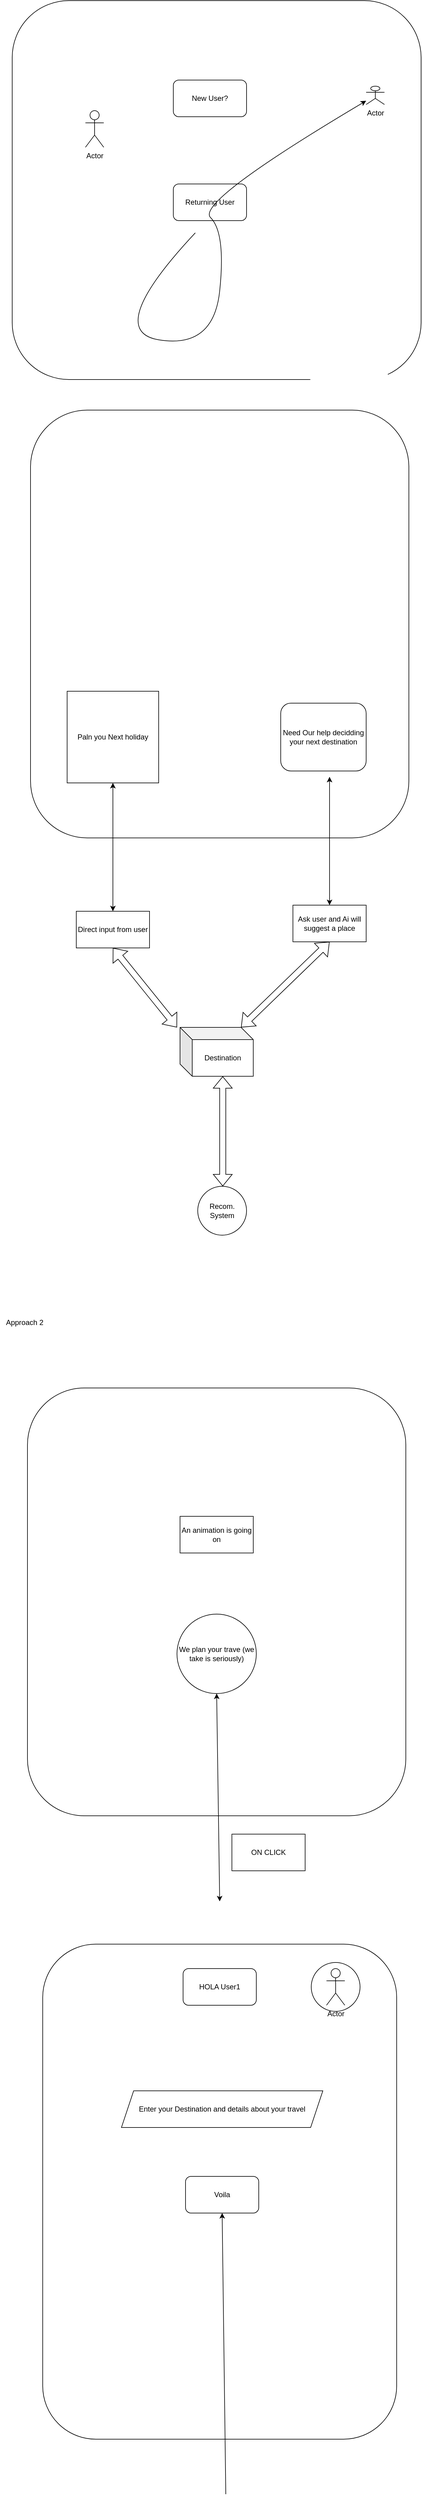 <mxfile version="24.2.0" type="github">
  <diagram name="Page-1" id="Xr403WYXMtWlzFswWIsv">
    <mxGraphModel dx="1539" dy="882" grid="1" gridSize="10" guides="1" tooltips="1" connect="1" arrows="1" fold="1" page="1" pageScale="1" pageWidth="827" pageHeight="1169" math="0" shadow="0">
      <root>
        <mxCell id="0" />
        <mxCell id="1" parent="0" />
        <mxCell id="hGo4nkmvKoXyk2I0VHMq-2" value="" style="rounded=1;whiteSpace=wrap;html=1;" vertex="1" parent="1">
          <mxGeometry x="90" y="10" width="670" height="620" as="geometry" />
        </mxCell>
        <mxCell id="hGo4nkmvKoXyk2I0VHMq-3" value="New User?" style="rounded=1;whiteSpace=wrap;html=1;" vertex="1" parent="1">
          <mxGeometry x="354" y="140" width="120" height="60" as="geometry" />
        </mxCell>
        <mxCell id="hGo4nkmvKoXyk2I0VHMq-4" value="Returning User" style="rounded=1;whiteSpace=wrap;html=1;" vertex="1" parent="1">
          <mxGeometry x="354" y="310" width="120" height="60" as="geometry" />
        </mxCell>
        <mxCell id="hGo4nkmvKoXyk2I0VHMq-5" value="Actor" style="shape=umlActor;verticalLabelPosition=bottom;verticalAlign=top;html=1;outlineConnect=0;" vertex="1" parent="1">
          <mxGeometry x="210" y="190" width="30" height="60" as="geometry" />
        </mxCell>
        <mxCell id="hGo4nkmvKoXyk2I0VHMq-6" value="Actor" style="shape=umlActor;verticalLabelPosition=bottom;verticalAlign=top;html=1;outlineConnect=0;" vertex="1" parent="1">
          <mxGeometry x="670" y="150" width="30" height="30" as="geometry" />
        </mxCell>
        <mxCell id="hGo4nkmvKoXyk2I0VHMq-7" value="" style="curved=1;endArrow=classic;html=1;rounded=0;" edge="1" parent="1" target="hGo4nkmvKoXyk2I0VHMq-6">
          <mxGeometry width="50" height="50" relative="1" as="geometry">
            <mxPoint x="390" y="390" as="sourcePoint" />
            <mxPoint x="440" y="340" as="targetPoint" />
            <Array as="points">
              <mxPoint x="240" y="550" />
              <mxPoint x="420" y="580" />
              <mxPoint x="440" y="390" />
              <mxPoint x="390" y="340" />
            </Array>
          </mxGeometry>
        </mxCell>
        <mxCell id="hGo4nkmvKoXyk2I0VHMq-14" value="" style="rounded=1;whiteSpace=wrap;html=1;" vertex="1" parent="1">
          <mxGeometry x="120" y="680" width="620" height="700" as="geometry" />
        </mxCell>
        <mxCell id="hGo4nkmvKoXyk2I0VHMq-15" value="Paln you Next holiday" style="whiteSpace=wrap;html=1;aspect=fixed;" vertex="1" parent="1">
          <mxGeometry x="180" y="1140" width="150" height="150" as="geometry" />
        </mxCell>
        <mxCell id="hGo4nkmvKoXyk2I0VHMq-16" value="Need Our help decidding your next destination" style="rounded=1;whiteSpace=wrap;html=1;" vertex="1" parent="1">
          <mxGeometry x="530" y="1159.5" width="140" height="111" as="geometry" />
        </mxCell>
        <mxCell id="hGo4nkmvKoXyk2I0VHMq-18" value="" style="endArrow=classic;startArrow=classic;html=1;rounded=0;" edge="1" parent="1" target="hGo4nkmvKoXyk2I0VHMq-15">
          <mxGeometry width="50" height="50" relative="1" as="geometry">
            <mxPoint x="255" y="1500" as="sourcePoint" />
            <mxPoint x="440" y="1460" as="targetPoint" />
          </mxGeometry>
        </mxCell>
        <mxCell id="hGo4nkmvKoXyk2I0VHMq-19" value="Direct input from user" style="whiteSpace=wrap;html=1;" vertex="1" parent="1">
          <mxGeometry x="195" y="1500" width="120" height="60" as="geometry" />
        </mxCell>
        <mxCell id="hGo4nkmvKoXyk2I0VHMq-20" value="Ask user and Ai will suggest a place" style="whiteSpace=wrap;html=1;" vertex="1" parent="1">
          <mxGeometry x="550" y="1490" width="120" height="60" as="geometry" />
        </mxCell>
        <mxCell id="hGo4nkmvKoXyk2I0VHMq-21" value="" style="endArrow=classic;startArrow=classic;html=1;rounded=0;" edge="1" parent="1">
          <mxGeometry width="50" height="50" relative="1" as="geometry">
            <mxPoint x="610" y="1490" as="sourcePoint" />
            <mxPoint x="610" y="1280" as="targetPoint" />
          </mxGeometry>
        </mxCell>
        <mxCell id="hGo4nkmvKoXyk2I0VHMq-22" value="" style="shape=flexArrow;endArrow=classic;startArrow=classic;html=1;rounded=0;entryX=0.5;entryY=1;entryDx=0;entryDy=0;" edge="1" parent="1" target="hGo4nkmvKoXyk2I0VHMq-19">
          <mxGeometry width="100" height="100" relative="1" as="geometry">
            <mxPoint x="360" y="1690" as="sourcePoint" />
            <mxPoint x="460" y="1590" as="targetPoint" />
          </mxGeometry>
        </mxCell>
        <mxCell id="hGo4nkmvKoXyk2I0VHMq-23" value="" style="shape=flexArrow;endArrow=classic;startArrow=classic;html=1;rounded=0;entryX=0.5;entryY=1;entryDx=0;entryDy=0;exitX=0;exitY=0;exitDx=100;exitDy=0;exitPerimeter=0;" edge="1" parent="1" source="hGo4nkmvKoXyk2I0VHMq-24">
          <mxGeometry width="100" height="100" relative="1" as="geometry">
            <mxPoint x="480" y="1680" as="sourcePoint" />
            <mxPoint x="610" y="1550" as="targetPoint" />
          </mxGeometry>
        </mxCell>
        <mxCell id="hGo4nkmvKoXyk2I0VHMq-24" value="Destination" style="shape=cube;whiteSpace=wrap;html=1;boundedLbl=1;backgroundOutline=1;darkOpacity=0.05;darkOpacity2=0.1;" vertex="1" parent="1">
          <mxGeometry x="365" y="1690" width="120" height="80" as="geometry" />
        </mxCell>
        <mxCell id="hGo4nkmvKoXyk2I0VHMq-25" value="" style="shape=flexArrow;endArrow=classic;startArrow=classic;html=1;rounded=0;entryX=0;entryY=0;entryDx=70;entryDy=80;entryPerimeter=0;" edge="1" parent="1" target="hGo4nkmvKoXyk2I0VHMq-24">
          <mxGeometry width="100" height="100" relative="1" as="geometry">
            <mxPoint x="435" y="1950" as="sourcePoint" />
            <mxPoint x="460" y="1840" as="targetPoint" />
          </mxGeometry>
        </mxCell>
        <mxCell id="hGo4nkmvKoXyk2I0VHMq-26" value="Recom. System" style="ellipse;whiteSpace=wrap;html=1;aspect=fixed;" vertex="1" parent="1">
          <mxGeometry x="394" y="1950" width="80" height="80" as="geometry" />
        </mxCell>
        <mxCell id="hGo4nkmvKoXyk2I0VHMq-27" value="" style="rounded=1;whiteSpace=wrap;html=1;" vertex="1" parent="1">
          <mxGeometry x="115" y="2280" width="620" height="700" as="geometry" />
        </mxCell>
        <mxCell id="hGo4nkmvKoXyk2I0VHMq-28" value="Approach 2&lt;div&gt;&lt;br&gt;&lt;/div&gt;" style="text;html=1;align=center;verticalAlign=middle;resizable=0;points=[];autosize=1;strokeColor=none;fillColor=none;" vertex="1" parent="1">
          <mxGeometry x="70" y="2160" width="80" height="40" as="geometry" />
        </mxCell>
        <mxCell id="hGo4nkmvKoXyk2I0VHMq-30" value="An animation is going on" style="rounded=0;whiteSpace=wrap;html=1;" vertex="1" parent="1">
          <mxGeometry x="365" y="2490" width="120" height="60" as="geometry" />
        </mxCell>
        <mxCell id="hGo4nkmvKoXyk2I0VHMq-31" value="We plan your trave (we take is seriously)" style="ellipse;whiteSpace=wrap;html=1;aspect=fixed;" vertex="1" parent="1">
          <mxGeometry x="360" y="2650" width="130" height="130" as="geometry" />
        </mxCell>
        <mxCell id="hGo4nkmvKoXyk2I0VHMq-32" value="" style="endArrow=classic;startArrow=classic;html=1;rounded=0;entryX=0.5;entryY=1;entryDx=0;entryDy=0;" edge="1" parent="1" target="hGo4nkmvKoXyk2I0VHMq-31">
          <mxGeometry width="50" height="50" relative="1" as="geometry">
            <mxPoint x="430" y="3120" as="sourcePoint" />
            <mxPoint x="310" y="2760" as="targetPoint" />
          </mxGeometry>
        </mxCell>
        <mxCell id="hGo4nkmvKoXyk2I0VHMq-33" value="ON CLICK" style="rounded=0;whiteSpace=wrap;html=1;" vertex="1" parent="1">
          <mxGeometry x="450" y="3010" width="120" height="60" as="geometry" />
        </mxCell>
        <mxCell id="hGo4nkmvKoXyk2I0VHMq-34" value="" style="rounded=1;whiteSpace=wrap;html=1;" vertex="1" parent="1">
          <mxGeometry x="140" y="3190" width="580" height="810" as="geometry" />
        </mxCell>
        <mxCell id="hGo4nkmvKoXyk2I0VHMq-35" value="Enter your Destination and details about your travel" style="shape=parallelogram;perimeter=parallelogramPerimeter;whiteSpace=wrap;html=1;fixedSize=1;" vertex="1" parent="1">
          <mxGeometry x="269" y="3430" width="330" height="60" as="geometry" />
        </mxCell>
        <mxCell id="hGo4nkmvKoXyk2I0VHMq-36" value="" style="ellipse;whiteSpace=wrap;html=1;aspect=fixed;" vertex="1" parent="1">
          <mxGeometry x="580" y="3220" width="80" height="80" as="geometry" />
        </mxCell>
        <mxCell id="hGo4nkmvKoXyk2I0VHMq-37" value="HOLA User1" style="rounded=1;whiteSpace=wrap;html=1;" vertex="1" parent="1">
          <mxGeometry x="370" y="3230" width="120" height="60" as="geometry" />
        </mxCell>
        <mxCell id="hGo4nkmvKoXyk2I0VHMq-38" value="Voila" style="rounded=1;whiteSpace=wrap;html=1;" vertex="1" parent="1">
          <mxGeometry x="374" y="3570" width="120" height="60" as="geometry" />
        </mxCell>
        <mxCell id="hGo4nkmvKoXyk2I0VHMq-40" value="Actor" style="shape=umlActor;verticalLabelPosition=bottom;verticalAlign=top;html=1;outlineConnect=0;" vertex="1" parent="1">
          <mxGeometry x="605" y="3230" width="30" height="60" as="geometry" />
        </mxCell>
        <mxCell id="hGo4nkmvKoXyk2I0VHMq-42" value="" style="endArrow=classic;html=1;rounded=0;entryX=0.5;entryY=1;entryDx=0;entryDy=0;" edge="1" parent="1" target="hGo4nkmvKoXyk2I0VHMq-38">
          <mxGeometry width="50" height="50" relative="1" as="geometry">
            <mxPoint x="440" y="4090" as="sourcePoint" />
            <mxPoint x="230" y="3800" as="targetPoint" />
          </mxGeometry>
        </mxCell>
      </root>
    </mxGraphModel>
  </diagram>
</mxfile>
